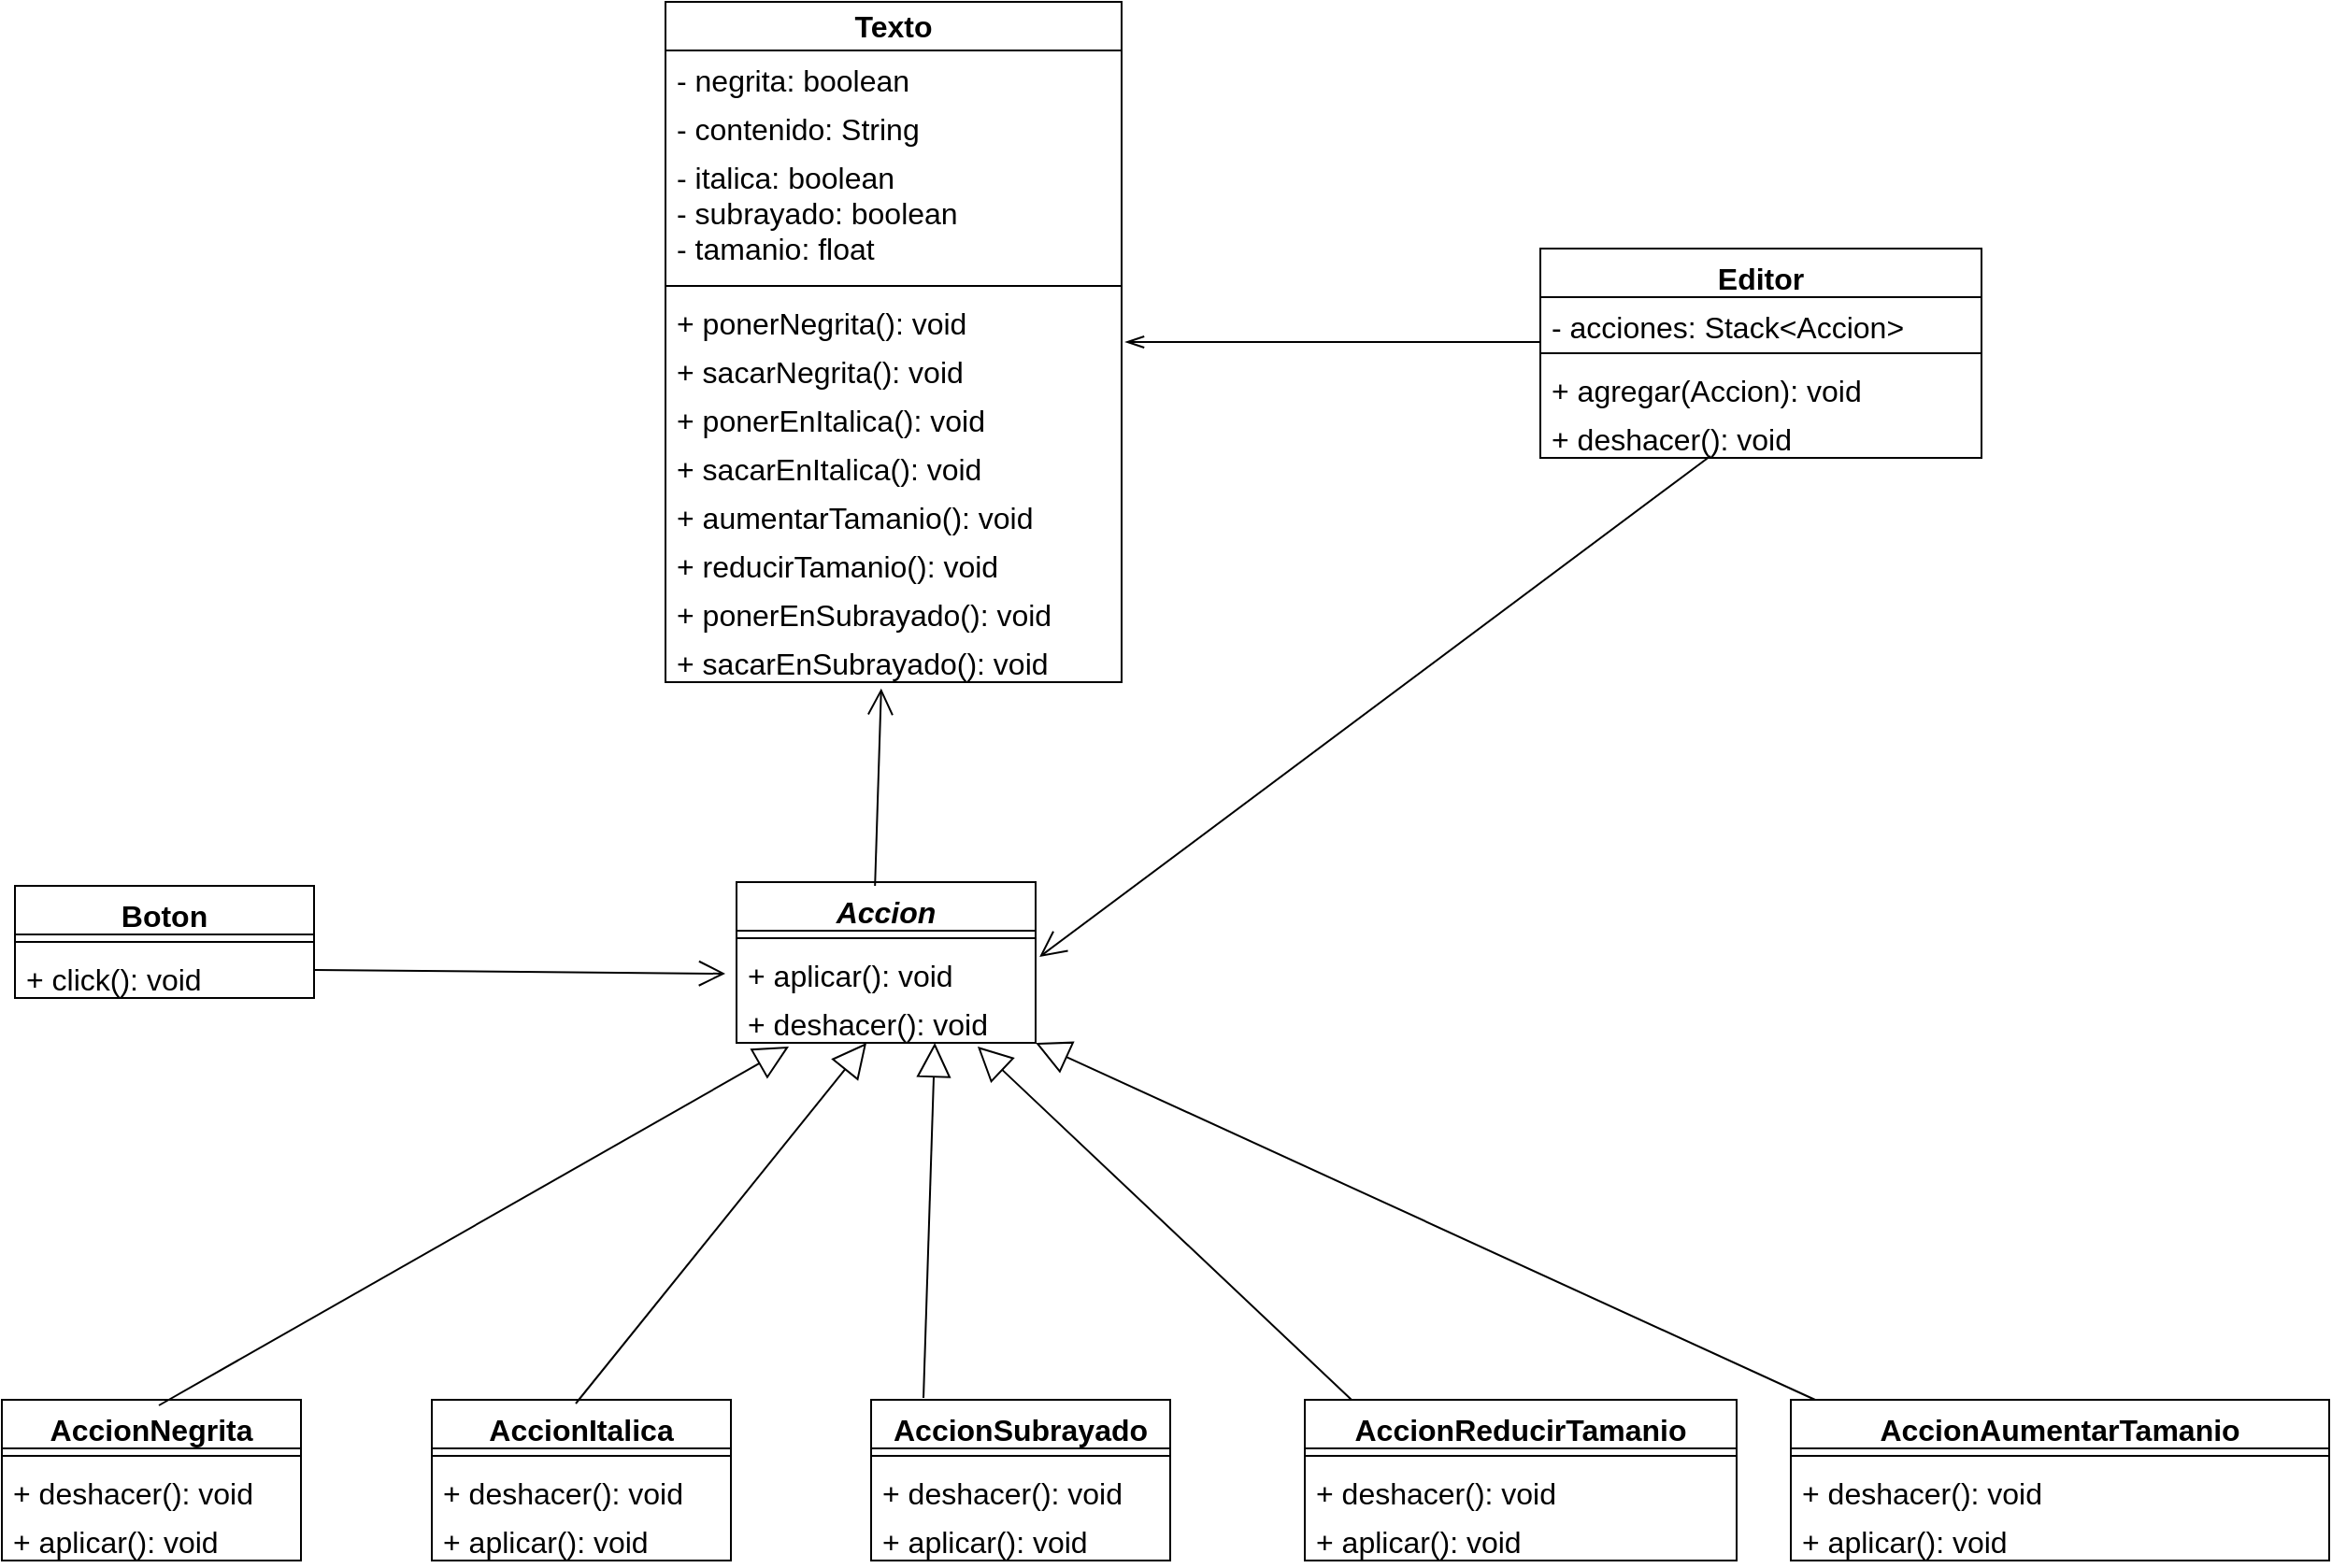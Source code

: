 <mxfile version="22.0.8" type="device">
  <diagram name="Page-1" id="xRPuhf7O6Zgt8qcdyzJm">
    <mxGraphModel dx="2468" dy="1384" grid="0" gridSize="10" guides="1" tooltips="1" connect="1" arrows="1" fold="1" page="0" pageScale="1" pageWidth="827" pageHeight="1169" math="0" shadow="0">
      <root>
        <mxCell id="0" />
        <mxCell id="1" parent="0" />
        <mxCell id="gdMZ9B2AEAzi7S6m99MI-1" value="&lt;b&gt;Texto&lt;/b&gt;" style="swimlane;fontStyle=0;childLayout=stackLayout;horizontal=1;startSize=26;fillColor=none;horizontalStack=0;resizeParent=1;resizeParentMax=0;resizeLast=0;collapsible=1;marginBottom=0;whiteSpace=wrap;html=1;fontSize=16;" parent="1" vertex="1">
          <mxGeometry x="87" y="-26" width="244" height="364" as="geometry" />
        </mxCell>
        <mxCell id="gdMZ9B2AEAzi7S6m99MI-3" value="- negrita: boolean" style="text;strokeColor=none;fillColor=none;align=left;verticalAlign=top;spacingLeft=4;spacingRight=4;overflow=hidden;rotatable=0;points=[[0,0.5],[1,0.5]];portConstraint=eastwest;whiteSpace=wrap;html=1;fontSize=16;" parent="gdMZ9B2AEAzi7S6m99MI-1" vertex="1">
          <mxGeometry y="26" width="244" height="26" as="geometry" />
        </mxCell>
        <mxCell id="gdMZ9B2AEAzi7S6m99MI-2" value="- contenido: String" style="text;strokeColor=none;fillColor=none;align=left;verticalAlign=top;spacingLeft=4;spacingRight=4;overflow=hidden;rotatable=0;points=[[0,0.5],[1,0.5]];portConstraint=eastwest;whiteSpace=wrap;html=1;fontSize=16;" parent="gdMZ9B2AEAzi7S6m99MI-1" vertex="1">
          <mxGeometry y="52" width="244" height="26" as="geometry" />
        </mxCell>
        <mxCell id="gdMZ9B2AEAzi7S6m99MI-4" value="- italica: boolean&lt;br&gt;- subrayado: boolean&lt;br&gt;- tamanio: float" style="text;strokeColor=none;fillColor=none;align=left;verticalAlign=top;spacingLeft=4;spacingRight=4;overflow=hidden;rotatable=0;points=[[0,0.5],[1,0.5]];portConstraint=eastwest;whiteSpace=wrap;html=1;fontSize=16;" parent="gdMZ9B2AEAzi7S6m99MI-1" vertex="1">
          <mxGeometry y="78" width="244" height="70" as="geometry" />
        </mxCell>
        <mxCell id="gdMZ9B2AEAzi7S6m99MI-9" value="" style="line;strokeWidth=1;fillColor=none;align=left;verticalAlign=middle;spacingTop=-1;spacingLeft=3;spacingRight=3;rotatable=0;labelPosition=right;points=[];portConstraint=eastwest;strokeColor=inherit;fontSize=16;" parent="gdMZ9B2AEAzi7S6m99MI-1" vertex="1">
          <mxGeometry y="148" width="244" height="8" as="geometry" />
        </mxCell>
        <mxCell id="gdMZ9B2AEAzi7S6m99MI-12" value="+ ponerNegrita(): void&lt;br&gt;+ ponerEntalica(): void" style="text;strokeColor=none;fillColor=none;align=left;verticalAlign=top;spacingLeft=4;spacingRight=4;overflow=hidden;rotatable=0;points=[[0,0.5],[1,0.5]];portConstraint=eastwest;whiteSpace=wrap;html=1;fontSize=16;" parent="gdMZ9B2AEAzi7S6m99MI-1" vertex="1">
          <mxGeometry y="156" width="244" height="26" as="geometry" />
        </mxCell>
        <mxCell id="gdMZ9B2AEAzi7S6m99MI-18" value="+ sacarNegrita(): void" style="text;strokeColor=none;fillColor=none;align=left;verticalAlign=top;spacingLeft=4;spacingRight=4;overflow=hidden;rotatable=0;points=[[0,0.5],[1,0.5]];portConstraint=eastwest;whiteSpace=wrap;html=1;fontSize=16;" parent="gdMZ9B2AEAzi7S6m99MI-1" vertex="1">
          <mxGeometry y="182" width="244" height="26" as="geometry" />
        </mxCell>
        <mxCell id="gdMZ9B2AEAzi7S6m99MI-10" value="+ ponerEnItalica(): void" style="text;strokeColor=none;fillColor=none;align=left;verticalAlign=top;spacingLeft=4;spacingRight=4;overflow=hidden;rotatable=0;points=[[0,0.5],[1,0.5]];portConstraint=eastwest;whiteSpace=wrap;html=1;fontSize=16;" parent="gdMZ9B2AEAzi7S6m99MI-1" vertex="1">
          <mxGeometry y="208" width="244" height="26" as="geometry" />
        </mxCell>
        <mxCell id="gdMZ9B2AEAzi7S6m99MI-19" value="+ sacarEnItalica(): void" style="text;strokeColor=none;fillColor=none;align=left;verticalAlign=top;spacingLeft=4;spacingRight=4;overflow=hidden;rotatable=0;points=[[0,0.5],[1,0.5]];portConstraint=eastwest;whiteSpace=wrap;html=1;fontSize=16;" parent="gdMZ9B2AEAzi7S6m99MI-1" vertex="1">
          <mxGeometry y="234" width="244" height="26" as="geometry" />
        </mxCell>
        <mxCell id="gdMZ9B2AEAzi7S6m99MI-22" value="+ aumentarTamanio(): void" style="text;strokeColor=none;fillColor=none;align=left;verticalAlign=top;spacingLeft=4;spacingRight=4;overflow=hidden;rotatable=0;points=[[0,0.5],[1,0.5]];portConstraint=eastwest;whiteSpace=wrap;html=1;fontSize=16;" parent="gdMZ9B2AEAzi7S6m99MI-1" vertex="1">
          <mxGeometry y="260" width="244" height="26" as="geometry" />
        </mxCell>
        <mxCell id="gdMZ9B2AEAzi7S6m99MI-21" value="+ reducirTamanio(): void" style="text;strokeColor=none;fillColor=none;align=left;verticalAlign=top;spacingLeft=4;spacingRight=4;overflow=hidden;rotatable=0;points=[[0,0.5],[1,0.5]];portConstraint=eastwest;whiteSpace=wrap;html=1;fontSize=16;" parent="gdMZ9B2AEAzi7S6m99MI-1" vertex="1">
          <mxGeometry y="286" width="244" height="26" as="geometry" />
        </mxCell>
        <mxCell id="gdMZ9B2AEAzi7S6m99MI-23" value="+ ponerEnSubrayado(): void" style="text;strokeColor=none;fillColor=none;align=left;verticalAlign=top;spacingLeft=4;spacingRight=4;overflow=hidden;rotatable=0;points=[[0,0.5],[1,0.5]];portConstraint=eastwest;whiteSpace=wrap;html=1;fontSize=16;" parent="gdMZ9B2AEAzi7S6m99MI-1" vertex="1">
          <mxGeometry y="312" width="244" height="26" as="geometry" />
        </mxCell>
        <mxCell id="gdMZ9B2AEAzi7S6m99MI-20" value="+ sacarEnSubrayado(): void" style="text;strokeColor=none;fillColor=none;align=left;verticalAlign=top;spacingLeft=4;spacingRight=4;overflow=hidden;rotatable=0;points=[[0,0.5],[1,0.5]];portConstraint=eastwest;whiteSpace=wrap;html=1;fontSize=16;" parent="gdMZ9B2AEAzi7S6m99MI-1" vertex="1">
          <mxGeometry y="338" width="244" height="26" as="geometry" />
        </mxCell>
        <mxCell id="gdMZ9B2AEAzi7S6m99MI-28" value="Editor" style="swimlane;fontStyle=1;align=center;verticalAlign=top;childLayout=stackLayout;horizontal=1;startSize=26;horizontalStack=0;resizeParent=1;resizeParentMax=0;resizeLast=0;collapsible=1;marginBottom=0;whiteSpace=wrap;html=1;fontSize=16;" parent="1" vertex="1">
          <mxGeometry x="555" y="106" width="236" height="112" as="geometry" />
        </mxCell>
        <mxCell id="gdMZ9B2AEAzi7S6m99MI-29" value="- acciones: Stack&amp;lt;Accion&amp;gt;" style="text;strokeColor=none;fillColor=none;align=left;verticalAlign=top;spacingLeft=4;spacingRight=4;overflow=hidden;rotatable=0;points=[[0,0.5],[1,0.5]];portConstraint=eastwest;whiteSpace=wrap;html=1;fontSize=16;" parent="gdMZ9B2AEAzi7S6m99MI-28" vertex="1">
          <mxGeometry y="26" width="236" height="26" as="geometry" />
        </mxCell>
        <mxCell id="gdMZ9B2AEAzi7S6m99MI-30" value="" style="line;strokeWidth=1;fillColor=none;align=left;verticalAlign=middle;spacingTop=-1;spacingLeft=3;spacingRight=3;rotatable=0;labelPosition=right;points=[];portConstraint=eastwest;strokeColor=inherit;fontSize=16;" parent="gdMZ9B2AEAzi7S6m99MI-28" vertex="1">
          <mxGeometry y="52" width="236" height="8" as="geometry" />
        </mxCell>
        <mxCell id="gdMZ9B2AEAzi7S6m99MI-31" value="+ agregar(Accion): void&lt;br&gt;" style="text;strokeColor=none;fillColor=none;align=left;verticalAlign=top;spacingLeft=4;spacingRight=4;overflow=hidden;rotatable=0;points=[[0,0.5],[1,0.5]];portConstraint=eastwest;whiteSpace=wrap;html=1;fontSize=16;" parent="gdMZ9B2AEAzi7S6m99MI-28" vertex="1">
          <mxGeometry y="60" width="236" height="26" as="geometry" />
        </mxCell>
        <mxCell id="gdMZ9B2AEAzi7S6m99MI-32" value="+ deshacer(): void" style="text;strokeColor=none;fillColor=none;align=left;verticalAlign=top;spacingLeft=4;spacingRight=4;overflow=hidden;rotatable=0;points=[[0,0.5],[1,0.5]];portConstraint=eastwest;whiteSpace=wrap;html=1;fontSize=16;" parent="gdMZ9B2AEAzi7S6m99MI-28" vertex="1">
          <mxGeometry y="86" width="236" height="26" as="geometry" />
        </mxCell>
        <mxCell id="gdMZ9B2AEAzi7S6m99MI-33" value="" style="html=1;verticalAlign=bottom;endArrow=openThin;curved=0;rounded=0;fontSize=12;startSize=8;endSize=8;endFill=0;exitX=0;exitY=0.5;exitDx=0;exitDy=0;" parent="1" edge="1">
          <mxGeometry width="80" relative="1" as="geometry">
            <mxPoint x="555" y="156" as="sourcePoint" />
            <mxPoint x="333" y="156" as="targetPoint" />
          </mxGeometry>
        </mxCell>
        <mxCell id="gdMZ9B2AEAzi7S6m99MI-34" value="&lt;i&gt;Accion&lt;/i&gt;" style="swimlane;fontStyle=1;align=center;verticalAlign=top;childLayout=stackLayout;horizontal=1;startSize=26;horizontalStack=0;resizeParent=1;resizeParentMax=0;resizeLast=0;collapsible=1;marginBottom=0;whiteSpace=wrap;html=1;fontSize=16;" parent="1" vertex="1">
          <mxGeometry x="125" y="445" width="160" height="86" as="geometry" />
        </mxCell>
        <mxCell id="gdMZ9B2AEAzi7S6m99MI-36" value="" style="line;strokeWidth=1;fillColor=none;align=left;verticalAlign=middle;spacingTop=-1;spacingLeft=3;spacingRight=3;rotatable=0;labelPosition=right;points=[];portConstraint=eastwest;strokeColor=inherit;fontSize=16;" parent="gdMZ9B2AEAzi7S6m99MI-34" vertex="1">
          <mxGeometry y="26" width="160" height="8" as="geometry" />
        </mxCell>
        <mxCell id="gdMZ9B2AEAzi7S6m99MI-37" value="+ aplicar(): void" style="text;strokeColor=none;fillColor=none;align=left;verticalAlign=top;spacingLeft=4;spacingRight=4;overflow=hidden;rotatable=0;points=[[0,0.5],[1,0.5]];portConstraint=eastwest;whiteSpace=wrap;html=1;fontSize=16;" parent="gdMZ9B2AEAzi7S6m99MI-34" vertex="1">
          <mxGeometry y="34" width="160" height="26" as="geometry" />
        </mxCell>
        <mxCell id="gdMZ9B2AEAzi7S6m99MI-38" value="+ deshacer(): void" style="text;strokeColor=none;fillColor=none;align=left;verticalAlign=top;spacingLeft=4;spacingRight=4;overflow=hidden;rotatable=0;points=[[0,0.5],[1,0.5]];portConstraint=eastwest;whiteSpace=wrap;html=1;fontSize=16;" parent="gdMZ9B2AEAzi7S6m99MI-34" vertex="1">
          <mxGeometry y="60" width="160" height="26" as="geometry" />
        </mxCell>
        <mxCell id="gdMZ9B2AEAzi7S6m99MI-39" value="" style="endArrow=open;endFill=1;endSize=12;html=1;rounded=0;fontSize=12;curved=1;exitX=0.463;exitY=0.023;exitDx=0;exitDy=0;exitPerimeter=0;entryX=0.473;entryY=1.128;entryDx=0;entryDy=0;entryPerimeter=0;" parent="1" source="gdMZ9B2AEAzi7S6m99MI-34" edge="1" target="gdMZ9B2AEAzi7S6m99MI-20">
          <mxGeometry width="160" relative="1" as="geometry">
            <mxPoint x="-140" y="462" as="sourcePoint" />
            <mxPoint x="202" y="353" as="targetPoint" />
          </mxGeometry>
        </mxCell>
        <mxCell id="gdMZ9B2AEAzi7S6m99MI-41" value="" style="endArrow=open;endFill=1;endSize=12;html=1;rounded=0;fontSize=12;curved=1;entryX=1.013;entryY=0.231;entryDx=0;entryDy=0;entryPerimeter=0;" parent="1" target="gdMZ9B2AEAzi7S6m99MI-37" edge="1">
          <mxGeometry width="160" relative="1" as="geometry">
            <mxPoint x="646" y="217" as="sourcePoint" />
            <mxPoint x="296" y="470" as="targetPoint" />
          </mxGeometry>
        </mxCell>
        <mxCell id="gdMZ9B2AEAzi7S6m99MI-46" value="Boton" style="swimlane;fontStyle=1;align=center;verticalAlign=top;childLayout=stackLayout;horizontal=1;startSize=26;horizontalStack=0;resizeParent=1;resizeParentMax=0;resizeLast=0;collapsible=1;marginBottom=0;whiteSpace=wrap;html=1;fontSize=16;" parent="1" vertex="1">
          <mxGeometry x="-261" y="447" width="160" height="60" as="geometry" />
        </mxCell>
        <mxCell id="gdMZ9B2AEAzi7S6m99MI-48" value="" style="line;strokeWidth=1;fillColor=none;align=left;verticalAlign=middle;spacingTop=-1;spacingLeft=3;spacingRight=3;rotatable=0;labelPosition=right;points=[];portConstraint=eastwest;strokeColor=inherit;fontSize=16;" parent="gdMZ9B2AEAzi7S6m99MI-46" vertex="1">
          <mxGeometry y="26" width="160" height="8" as="geometry" />
        </mxCell>
        <mxCell id="gdMZ9B2AEAzi7S6m99MI-49" value="+ click(): void" style="text;strokeColor=none;fillColor=none;align=left;verticalAlign=top;spacingLeft=4;spacingRight=4;overflow=hidden;rotatable=0;points=[[0,0.5],[1,0.5]];portConstraint=eastwest;whiteSpace=wrap;html=1;fontSize=16;" parent="gdMZ9B2AEAzi7S6m99MI-46" vertex="1">
          <mxGeometry y="34" width="160" height="26" as="geometry" />
        </mxCell>
        <mxCell id="gdMZ9B2AEAzi7S6m99MI-50" value="" style="endArrow=open;endFill=1;endSize=12;html=1;rounded=0;fontSize=12;curved=1;exitX=1;exitY=0.75;exitDx=0;exitDy=0;" parent="1" source="gdMZ9B2AEAzi7S6m99MI-46" edge="1">
          <mxGeometry width="160" relative="1" as="geometry">
            <mxPoint x="-103" y="477" as="sourcePoint" />
            <mxPoint x="119" y="494" as="targetPoint" />
          </mxGeometry>
        </mxCell>
        <mxCell id="gdMZ9B2AEAzi7S6m99MI-51" value="AccionNegrita" style="swimlane;fontStyle=1;align=center;verticalAlign=top;childLayout=stackLayout;horizontal=1;startSize=26;horizontalStack=0;resizeParent=1;resizeParentMax=0;resizeLast=0;collapsible=1;marginBottom=0;whiteSpace=wrap;html=1;fontSize=16;" parent="1" vertex="1">
          <mxGeometry x="-268" y="722" width="160" height="86" as="geometry" />
        </mxCell>
        <mxCell id="gdMZ9B2AEAzi7S6m99MI-53" value="" style="line;strokeWidth=1;fillColor=none;align=left;verticalAlign=middle;spacingTop=-1;spacingLeft=3;spacingRight=3;rotatable=0;labelPosition=right;points=[];portConstraint=eastwest;strokeColor=inherit;fontSize=16;" parent="gdMZ9B2AEAzi7S6m99MI-51" vertex="1">
          <mxGeometry y="26" width="160" height="8" as="geometry" />
        </mxCell>
        <mxCell id="gdMZ9B2AEAzi7S6m99MI-67" value="+ deshacer(): void" style="text;strokeColor=none;fillColor=none;align=left;verticalAlign=top;spacingLeft=4;spacingRight=4;overflow=hidden;rotatable=0;points=[[0,0.5],[1,0.5]];portConstraint=eastwest;whiteSpace=wrap;html=1;fontSize=16;" parent="gdMZ9B2AEAzi7S6m99MI-51" vertex="1">
          <mxGeometry y="34" width="160" height="26" as="geometry" />
        </mxCell>
        <mxCell id="gdMZ9B2AEAzi7S6m99MI-54" value="+ aplicar(): void" style="text;strokeColor=none;fillColor=none;align=left;verticalAlign=top;spacingLeft=4;spacingRight=4;overflow=hidden;rotatable=0;points=[[0,0.5],[1,0.5]];portConstraint=eastwest;whiteSpace=wrap;html=1;fontSize=16;" parent="gdMZ9B2AEAzi7S6m99MI-51" vertex="1">
          <mxGeometry y="60" width="160" height="26" as="geometry" />
        </mxCell>
        <mxCell id="gdMZ9B2AEAzi7S6m99MI-55" value="AccionItalica" style="swimlane;fontStyle=1;align=center;verticalAlign=top;childLayout=stackLayout;horizontal=1;startSize=26;horizontalStack=0;resizeParent=1;resizeParentMax=0;resizeLast=0;collapsible=1;marginBottom=0;whiteSpace=wrap;html=1;fontSize=16;" parent="1" vertex="1">
          <mxGeometry x="-38" y="722" width="160" height="86" as="geometry" />
        </mxCell>
        <mxCell id="gdMZ9B2AEAzi7S6m99MI-57" value="" style="line;strokeWidth=1;fillColor=none;align=left;verticalAlign=middle;spacingTop=-1;spacingLeft=3;spacingRight=3;rotatable=0;labelPosition=right;points=[];portConstraint=eastwest;strokeColor=inherit;fontSize=16;" parent="gdMZ9B2AEAzi7S6m99MI-55" vertex="1">
          <mxGeometry y="26" width="160" height="8" as="geometry" />
        </mxCell>
        <mxCell id="gdMZ9B2AEAzi7S6m99MI-68" value="+ deshacer(): void" style="text;strokeColor=none;fillColor=none;align=left;verticalAlign=top;spacingLeft=4;spacingRight=4;overflow=hidden;rotatable=0;points=[[0,0.5],[1,0.5]];portConstraint=eastwest;whiteSpace=wrap;html=1;fontSize=16;" parent="gdMZ9B2AEAzi7S6m99MI-55" vertex="1">
          <mxGeometry y="34" width="160" height="26" as="geometry" />
        </mxCell>
        <mxCell id="gdMZ9B2AEAzi7S6m99MI-58" value="+ aplicar(): void" style="text;strokeColor=none;fillColor=none;align=left;verticalAlign=top;spacingLeft=4;spacingRight=4;overflow=hidden;rotatable=0;points=[[0,0.5],[1,0.5]];portConstraint=eastwest;whiteSpace=wrap;html=1;fontSize=16;" parent="gdMZ9B2AEAzi7S6m99MI-55" vertex="1">
          <mxGeometry y="60" width="160" height="26" as="geometry" />
        </mxCell>
        <mxCell id="gdMZ9B2AEAzi7S6m99MI-59" value="AccionSubrayado" style="swimlane;fontStyle=1;align=center;verticalAlign=top;childLayout=stackLayout;horizontal=1;startSize=26;horizontalStack=0;resizeParent=1;resizeParentMax=0;resizeLast=0;collapsible=1;marginBottom=0;whiteSpace=wrap;html=1;fontSize=16;" parent="1" vertex="1">
          <mxGeometry x="197" y="722" width="160" height="86" as="geometry" />
        </mxCell>
        <mxCell id="gdMZ9B2AEAzi7S6m99MI-61" value="" style="line;strokeWidth=1;fillColor=none;align=left;verticalAlign=middle;spacingTop=-1;spacingLeft=3;spacingRight=3;rotatable=0;labelPosition=right;points=[];portConstraint=eastwest;strokeColor=inherit;fontSize=16;" parent="gdMZ9B2AEAzi7S6m99MI-59" vertex="1">
          <mxGeometry y="26" width="160" height="8" as="geometry" />
        </mxCell>
        <mxCell id="gdMZ9B2AEAzi7S6m99MI-69" value="+ deshacer(): void" style="text;strokeColor=none;fillColor=none;align=left;verticalAlign=top;spacingLeft=4;spacingRight=4;overflow=hidden;rotatable=0;points=[[0,0.5],[1,0.5]];portConstraint=eastwest;whiteSpace=wrap;html=1;fontSize=16;" parent="gdMZ9B2AEAzi7S6m99MI-59" vertex="1">
          <mxGeometry y="34" width="160" height="26" as="geometry" />
        </mxCell>
        <mxCell id="gdMZ9B2AEAzi7S6m99MI-62" value="+ aplicar(): void" style="text;strokeColor=none;fillColor=none;align=left;verticalAlign=top;spacingLeft=4;spacingRight=4;overflow=hidden;rotatable=0;points=[[0,0.5],[1,0.5]];portConstraint=eastwest;whiteSpace=wrap;html=1;fontSize=16;" parent="gdMZ9B2AEAzi7S6m99MI-59" vertex="1">
          <mxGeometry y="60" width="160" height="26" as="geometry" />
        </mxCell>
        <mxCell id="gdMZ9B2AEAzi7S6m99MI-75" value="AccionReducirTamanio" style="swimlane;fontStyle=1;align=center;verticalAlign=top;childLayout=stackLayout;horizontal=1;startSize=26;horizontalStack=0;resizeParent=1;resizeParentMax=0;resizeLast=0;collapsible=1;marginBottom=0;whiteSpace=wrap;html=1;fontSize=16;" parent="1" vertex="1">
          <mxGeometry x="429" y="722" width="231" height="86" as="geometry" />
        </mxCell>
        <mxCell id="gdMZ9B2AEAzi7S6m99MI-76" value="" style="line;strokeWidth=1;fillColor=none;align=left;verticalAlign=middle;spacingTop=-1;spacingLeft=3;spacingRight=3;rotatable=0;labelPosition=right;points=[];portConstraint=eastwest;strokeColor=inherit;fontSize=16;" parent="gdMZ9B2AEAzi7S6m99MI-75" vertex="1">
          <mxGeometry y="26" width="231" height="8" as="geometry" />
        </mxCell>
        <mxCell id="gdMZ9B2AEAzi7S6m99MI-77" value="+ deshacer(): void" style="text;strokeColor=none;fillColor=none;align=left;verticalAlign=top;spacingLeft=4;spacingRight=4;overflow=hidden;rotatable=0;points=[[0,0.5],[1,0.5]];portConstraint=eastwest;whiteSpace=wrap;html=1;fontSize=16;" parent="gdMZ9B2AEAzi7S6m99MI-75" vertex="1">
          <mxGeometry y="34" width="231" height="26" as="geometry" />
        </mxCell>
        <mxCell id="gdMZ9B2AEAzi7S6m99MI-78" value="+ aplicar(): void" style="text;strokeColor=none;fillColor=none;align=left;verticalAlign=top;spacingLeft=4;spacingRight=4;overflow=hidden;rotatable=0;points=[[0,0.5],[1,0.5]];portConstraint=eastwest;whiteSpace=wrap;html=1;fontSize=16;" parent="gdMZ9B2AEAzi7S6m99MI-75" vertex="1">
          <mxGeometry y="60" width="231" height="26" as="geometry" />
        </mxCell>
        <mxCell id="gdMZ9B2AEAzi7S6m99MI-79" value="AccionAumentarTamanio" style="swimlane;fontStyle=1;align=center;verticalAlign=top;childLayout=stackLayout;horizontal=1;startSize=26;horizontalStack=0;resizeParent=1;resizeParentMax=0;resizeLast=0;collapsible=1;marginBottom=0;whiteSpace=wrap;html=1;fontSize=16;" parent="1" vertex="1">
          <mxGeometry x="689" y="722" width="288" height="86" as="geometry" />
        </mxCell>
        <mxCell id="gdMZ9B2AEAzi7S6m99MI-80" value="" style="line;strokeWidth=1;fillColor=none;align=left;verticalAlign=middle;spacingTop=-1;spacingLeft=3;spacingRight=3;rotatable=0;labelPosition=right;points=[];portConstraint=eastwest;strokeColor=inherit;fontSize=16;" parent="gdMZ9B2AEAzi7S6m99MI-79" vertex="1">
          <mxGeometry y="26" width="288" height="8" as="geometry" />
        </mxCell>
        <mxCell id="gdMZ9B2AEAzi7S6m99MI-81" value="+ deshacer(): void" style="text;strokeColor=none;fillColor=none;align=left;verticalAlign=top;spacingLeft=4;spacingRight=4;overflow=hidden;rotatable=0;points=[[0,0.5],[1,0.5]];portConstraint=eastwest;whiteSpace=wrap;html=1;fontSize=16;" parent="gdMZ9B2AEAzi7S6m99MI-79" vertex="1">
          <mxGeometry y="34" width="288" height="26" as="geometry" />
        </mxCell>
        <mxCell id="gdMZ9B2AEAzi7S6m99MI-82" value="+ aplicar(): void" style="text;strokeColor=none;fillColor=none;align=left;verticalAlign=top;spacingLeft=4;spacingRight=4;overflow=hidden;rotatable=0;points=[[0,0.5],[1,0.5]];portConstraint=eastwest;whiteSpace=wrap;html=1;fontSize=16;" parent="gdMZ9B2AEAzi7S6m99MI-79" vertex="1">
          <mxGeometry y="60" width="288" height="26" as="geometry" />
        </mxCell>
        <mxCell id="gdMZ9B2AEAzi7S6m99MI-86" value="" style="endArrow=block;endSize=16;endFill=0;html=1;rounded=0;fontSize=12;curved=1;entryX=0.738;entryY=1.038;entryDx=0;entryDy=0;entryPerimeter=0;exitX=0.25;exitY=0;exitDx=0;exitDy=0;" parent="1" edge="1">
          <mxGeometry width="160" relative="1" as="geometry">
            <mxPoint x="225" y="721.01" as="sourcePoint" />
            <mxPoint x="231.08" y="530.998" as="targetPoint" />
          </mxGeometry>
        </mxCell>
        <mxCell id="gdMZ9B2AEAzi7S6m99MI-95" value="" style="endArrow=block;endSize=16;endFill=0;html=1;rounded=0;fontSize=12;curved=1;entryX=0.175;entryY=1.077;entryDx=0;entryDy=0;entryPerimeter=0;" parent="1" target="gdMZ9B2AEAzi7S6m99MI-38" edge="1">
          <mxGeometry width="160" relative="1" as="geometry">
            <mxPoint x="-184" y="725" as="sourcePoint" />
            <mxPoint x="-178" y="535" as="targetPoint" />
          </mxGeometry>
        </mxCell>
        <mxCell id="gdMZ9B2AEAzi7S6m99MI-97" value="" style="endArrow=block;endSize=16;endFill=0;html=1;rounded=0;fontSize=12;curved=1;exitX=0.25;exitY=0;exitDx=0;exitDy=0;" parent="1" target="gdMZ9B2AEAzi7S6m99MI-38" edge="1">
          <mxGeometry width="160" relative="1" as="geometry">
            <mxPoint x="39" y="724" as="sourcePoint" />
            <mxPoint x="45" y="534" as="targetPoint" />
          </mxGeometry>
        </mxCell>
        <mxCell id="gdMZ9B2AEAzi7S6m99MI-99" value="" style="endArrow=block;endSize=16;endFill=0;html=1;rounded=0;fontSize=12;curved=1;entryX=0.806;entryY=1.077;entryDx=0;entryDy=0;entryPerimeter=0;exitX=0.25;exitY=0;exitDx=0;exitDy=0;" parent="1" target="gdMZ9B2AEAzi7S6m99MI-38" edge="1">
          <mxGeometry width="160" relative="1" as="geometry">
            <mxPoint x="454" y="722" as="sourcePoint" />
            <mxPoint x="460" y="532" as="targetPoint" />
          </mxGeometry>
        </mxCell>
        <mxCell id="gdMZ9B2AEAzi7S6m99MI-100" value="" style="endArrow=block;endSize=16;endFill=0;html=1;rounded=0;fontSize=12;curved=1;entryX=1;entryY=1;entryDx=0;entryDy=0;entryPerimeter=0;exitX=0.25;exitY=0;exitDx=0;exitDy=0;" parent="1" target="gdMZ9B2AEAzi7S6m99MI-38" edge="1">
          <mxGeometry width="160" relative="1" as="geometry">
            <mxPoint x="702" y="722" as="sourcePoint" />
            <mxPoint x="502" y="533" as="targetPoint" />
          </mxGeometry>
        </mxCell>
      </root>
    </mxGraphModel>
  </diagram>
</mxfile>
